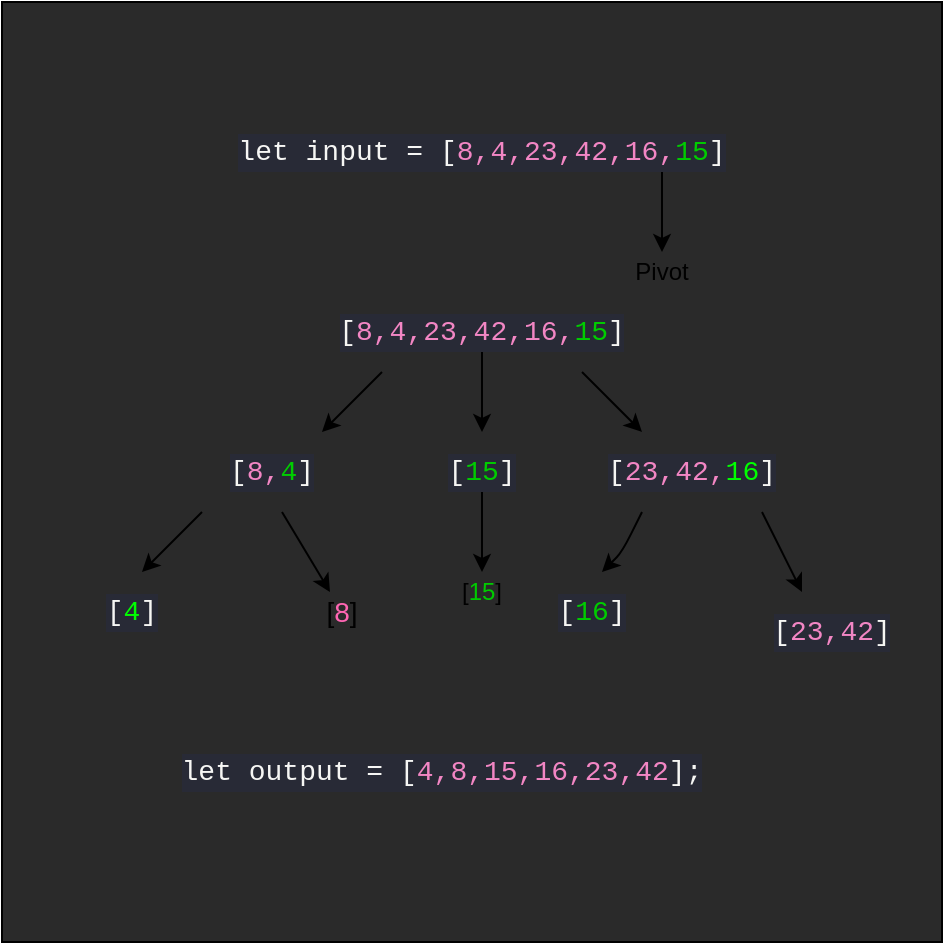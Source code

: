<mxfile version="13.6.5">
    <diagram id="O5_lj-iOAn1Sq2-WU8oz" name="Page-1">
        <mxGraphModel dx="822" dy="1483" grid="1" gridSize="10" guides="1" tooltips="1" connect="1" arrows="1" fold="1" page="1" pageScale="1" pageWidth="850" pageHeight="1100" background="none" math="0" shadow="0">
            <root>
                <mxCell id="0"/>
                <mxCell id="1" parent="0"/>
                <mxCell id="28" value="" style="whiteSpace=wrap;html=1;aspect=fixed;fillColor=#2a2a2a;" vertex="1" parent="1">
                    <mxGeometry x="10" y="-5" width="470" height="470" as="geometry"/>
                </mxCell>
                <mxCell id="2" value="&lt;div style=&quot;background-color: rgb(40 , 42 , 54) ; font-family: &amp;#34;consolas&amp;#34; , &amp;#34;courier new&amp;#34; , monospace ; font-size: 14px ; line-height: 19px&quot;&gt;&lt;font color=&quot;#f6f6f4&quot;&gt;let&amp;nbsp;input&amp;nbsp;=&amp;nbsp;[&lt;/font&gt;&lt;span style=&quot;color: rgb(242 , 134 , 196)&quot;&gt;8,4,23,42,16,&lt;/span&gt;&lt;font color=&quot;#00cc00&quot;&gt;15&lt;/font&gt;&lt;font color=&quot;#f6f6f4&quot;&gt;]&lt;/font&gt;&lt;/div&gt;" style="text;html=1;strokeColor=none;align=center;verticalAlign=middle;whiteSpace=wrap;rounded=0;fillColor=#2a2a2a;" vertex="1" parent="1">
                    <mxGeometry x="130" y="60" width="240" height="20" as="geometry"/>
                </mxCell>
                <mxCell id="7" value="" style="endArrow=classic;html=1;" edge="1" parent="1" target="8">
                    <mxGeometry width="50" height="50" relative="1" as="geometry">
                        <mxPoint x="340" y="80" as="sourcePoint"/>
                        <mxPoint x="340" y="120" as="targetPoint"/>
                        <Array as="points">
                            <mxPoint x="340" y="120"/>
                        </Array>
                    </mxGeometry>
                </mxCell>
                <mxCell id="8" value="Pivot" style="text;html=1;strokeColor=none;fillColor=none;align=center;verticalAlign=middle;whiteSpace=wrap;rounded=0;" vertex="1" parent="1">
                    <mxGeometry x="320" y="120" width="40" height="20" as="geometry"/>
                </mxCell>
                <mxCell id="15" style="edgeStyle=orthogonalEdgeStyle;rounded=0;orthogonalLoop=1;jettySize=auto;html=1;" edge="1" parent="1" source="9">
                    <mxGeometry relative="1" as="geometry">
                        <mxPoint x="250" y="210" as="targetPoint"/>
                    </mxGeometry>
                </mxCell>
                <mxCell id="9" value="&lt;div style=&quot;background-color: rgb(40 , 42 , 54) ; font-family: &amp;#34;consolas&amp;#34; , &amp;#34;courier new&amp;#34; , monospace ; font-size: 14px ; line-height: 19px&quot;&gt;&lt;font color=&quot;#f6f6f4&quot;&gt;[&lt;/font&gt;&lt;span style=&quot;color: rgb(242 , 134 , 196)&quot;&gt;8,4,23,42,16,&lt;/span&gt;&lt;font color=&quot;#00cc00&quot;&gt;15&lt;/font&gt;&lt;font color=&quot;#f6f6f4&quot;&gt;]&lt;/font&gt;&lt;/div&gt;" style="text;html=1;strokeColor=none;align=center;verticalAlign=middle;whiteSpace=wrap;rounded=0;fillColor=#2a2a2a;" vertex="1" parent="1">
                    <mxGeometry x="175" y="150" width="150" height="20" as="geometry"/>
                </mxCell>
                <mxCell id="10" value="" style="endArrow=classic;html=1;" edge="1" parent="1">
                    <mxGeometry width="50" height="50" relative="1" as="geometry">
                        <mxPoint x="200" y="180" as="sourcePoint"/>
                        <mxPoint x="170" y="210" as="targetPoint"/>
                    </mxGeometry>
                </mxCell>
                <mxCell id="11" value="" style="endArrow=classic;html=1;" edge="1" parent="1">
                    <mxGeometry width="50" height="50" relative="1" as="geometry">
                        <mxPoint x="300" y="180" as="sourcePoint"/>
                        <mxPoint x="330" y="210" as="targetPoint"/>
                    </mxGeometry>
                </mxCell>
                <mxCell id="12" value="&lt;div style=&quot;background-color: rgb(40 , 42 , 54) ; font-family: &amp;#34;consolas&amp;#34; , &amp;#34;courier new&amp;#34; , monospace ; font-size: 14px ; line-height: 19px&quot;&gt;&lt;font color=&quot;#f6f6f4&quot;&gt;[&lt;/font&gt;&lt;span style=&quot;color: rgb(242 , 134 , 196)&quot;&gt;8,&lt;/span&gt;&lt;font color=&quot;#00cc00&quot;&gt;4&lt;/font&gt;&lt;font color=&quot;#f6f6f4&quot;&gt;]&lt;/font&gt;&lt;/div&gt;" style="text;html=1;strokeColor=none;align=center;verticalAlign=middle;whiteSpace=wrap;rounded=0;fillColor=#2a2a2a;" vertex="1" parent="1">
                    <mxGeometry x="110" y="220" width="70" height="20" as="geometry"/>
                </mxCell>
                <mxCell id="13" value="&lt;div style=&quot;background-color: rgb(40 , 42 , 54) ; font-family: &amp;#34;consolas&amp;#34; , &amp;#34;courier new&amp;#34; , monospace ; font-size: 14px ; line-height: 19px&quot;&gt;&lt;font color=&quot;#f6f6f4&quot;&gt;[&lt;/font&gt;&lt;span style=&quot;color: rgb(242 , 134 , 196)&quot;&gt;23,42,&lt;/span&gt;&lt;font color=&quot;#00ff00&quot;&gt;16&lt;/font&gt;&lt;font color=&quot;#f6f6f4&quot;&gt;]&lt;/font&gt;&lt;/div&gt;" style="text;html=1;strokeColor=none;align=center;verticalAlign=middle;whiteSpace=wrap;rounded=0;fillColor=#2a2a2a;" vertex="1" parent="1">
                    <mxGeometry x="310" y="220" width="90" height="20" as="geometry"/>
                </mxCell>
                <mxCell id="22" style="edgeStyle=orthogonalEdgeStyle;rounded=0;orthogonalLoop=1;jettySize=auto;html=1;" edge="1" parent="1" source="14" target="25">
                    <mxGeometry relative="1" as="geometry">
                        <mxPoint x="250" y="290" as="targetPoint"/>
                    </mxGeometry>
                </mxCell>
                <mxCell id="14" value="&lt;div style=&quot;background-color: rgb(40 , 42 , 54) ; font-family: &amp;#34;consolas&amp;#34; , &amp;#34;courier new&amp;#34; , monospace ; font-size: 14px ; line-height: 19px&quot;&gt;&lt;font color=&quot;#f6f6f4&quot;&gt;[&lt;/font&gt;&lt;font color=&quot;#00cc00&quot;&gt;15&lt;/font&gt;&lt;font color=&quot;#f6f6f4&quot;&gt;]&lt;/font&gt;&lt;/div&gt;" style="text;html=1;strokeColor=none;align=center;verticalAlign=middle;whiteSpace=wrap;rounded=0;fillColor=#2a2a2a;" vertex="1" parent="1">
                    <mxGeometry x="215" y="220" width="70" height="20" as="geometry"/>
                </mxCell>
                <mxCell id="16" value="" style="endArrow=classic;html=1;" edge="1" parent="1">
                    <mxGeometry width="50" height="50" relative="1" as="geometry">
                        <mxPoint x="390" y="250" as="sourcePoint"/>
                        <mxPoint x="410" y="290" as="targetPoint"/>
                    </mxGeometry>
                </mxCell>
                <mxCell id="17" value="" style="endArrow=classic;html=1;" edge="1" parent="1">
                    <mxGeometry width="50" height="50" relative="1" as="geometry">
                        <mxPoint x="330" y="250" as="sourcePoint"/>
                        <mxPoint x="310" y="280" as="targetPoint"/>
                        <Array as="points">
                            <mxPoint x="320" y="270"/>
                        </Array>
                    </mxGeometry>
                </mxCell>
                <mxCell id="18" value="" style="endArrow=classic;html=1;" edge="1" parent="1">
                    <mxGeometry width="50" height="50" relative="1" as="geometry">
                        <mxPoint x="110" y="250" as="sourcePoint"/>
                        <mxPoint x="80" y="280" as="targetPoint"/>
                    </mxGeometry>
                </mxCell>
                <mxCell id="20" value="" style="endArrow=classic;html=1;" edge="1" parent="1" target="26">
                    <mxGeometry width="50" height="50" relative="1" as="geometry">
                        <mxPoint x="150" y="250" as="sourcePoint"/>
                        <mxPoint x="170" y="290" as="targetPoint"/>
                    </mxGeometry>
                </mxCell>
                <mxCell id="21" value="&lt;div style=&quot;background-color: rgb(40 , 42 , 54) ; font-family: &amp;#34;consolas&amp;#34; , &amp;#34;courier new&amp;#34; , monospace ; font-size: 14px ; line-height: 19px&quot;&gt;&lt;font color=&quot;#f6f6f4&quot;&gt;[&lt;/font&gt;&lt;font color=&quot;#00ff00&quot;&gt;4&lt;/font&gt;&lt;font color=&quot;#f6f6f4&quot;&gt;]&lt;/font&gt;&lt;/div&gt;" style="text;html=1;strokeColor=none;align=center;verticalAlign=middle;whiteSpace=wrap;rounded=0;fillColor=#2a2a2a;" vertex="1" parent="1">
                    <mxGeometry x="40" y="290" width="70" height="20" as="geometry"/>
                </mxCell>
                <mxCell id="23" value="&lt;div style=&quot;background-color: rgb(40 , 42 , 54) ; font-family: &amp;#34;consolas&amp;#34; , &amp;#34;courier new&amp;#34; , monospace ; font-size: 14px ; line-height: 19px&quot;&gt;&lt;font color=&quot;#f6f6f4&quot;&gt;[&lt;/font&gt;&lt;font color=&quot;#00cc00&quot;&gt;16&lt;/font&gt;&lt;font color=&quot;#f6f6f4&quot;&gt;]&lt;/font&gt;&lt;/div&gt;" style="text;html=1;strokeColor=none;align=center;verticalAlign=middle;whiteSpace=wrap;rounded=0;fillColor=#2a2a2a;" vertex="1" parent="1">
                    <mxGeometry x="260" y="290" width="90" height="20" as="geometry"/>
                </mxCell>
                <mxCell id="24" value="&lt;div style=&quot;background-color: rgb(40 , 42 , 54) ; font-family: &amp;#34;consolas&amp;#34; , &amp;#34;courier new&amp;#34; , monospace ; font-size: 14px ; line-height: 19px&quot;&gt;&lt;font color=&quot;#f6f6f4&quot;&gt;[&lt;/font&gt;&lt;span style=&quot;color: rgb(242 , 134 , 196)&quot;&gt;23,42&lt;/span&gt;&lt;font color=&quot;#f6f6f4&quot;&gt;]&lt;/font&gt;&lt;/div&gt;" style="text;html=1;strokeColor=none;align=center;verticalAlign=middle;whiteSpace=wrap;rounded=0;fillColor=#2a2a2a;" vertex="1" parent="1">
                    <mxGeometry x="380" y="300" width="90" height="20" as="geometry"/>
                </mxCell>
                <mxCell id="25" value="[&lt;font color=&quot;#00cc00&quot;&gt;15&lt;/font&gt;]" style="text;html=1;strokeColor=none;fillColor=none;align=center;verticalAlign=middle;whiteSpace=wrap;rounded=0;" vertex="1" parent="1">
                    <mxGeometry x="230" y="280" width="40" height="20" as="geometry"/>
                </mxCell>
                <mxCell id="26" value="&lt;font style=&quot;font-size: 14px&quot;&gt;[&lt;font style=&quot;font-size: 14px&quot; color=&quot;#ff66b3&quot;&gt;8&lt;/font&gt;]&lt;/font&gt;" style="text;html=1;strokeColor=none;fillColor=none;align=center;verticalAlign=middle;whiteSpace=wrap;rounded=0;" vertex="1" parent="1">
                    <mxGeometry x="160" y="290" width="40" height="20" as="geometry"/>
                </mxCell>
                <mxCell id="27" value="&lt;div style=&quot;background-color: rgb(40 , 42 , 54) ; font-family: &amp;#34;consolas&amp;#34; , &amp;#34;courier new&amp;#34; , monospace ; font-size: 14px ; line-height: 19px&quot;&gt;&lt;font color=&quot;#f6f6f4&quot;&gt;let output =&amp;nbsp;[&lt;/font&gt;&lt;font color=&quot;#f286c4&quot;&gt;4,8,15,16,23,42&lt;/font&gt;&lt;font color=&quot;#f6f6f4&quot;&gt;];&lt;/font&gt;&lt;/div&gt;" style="text;html=1;strokeColor=none;align=center;verticalAlign=middle;whiteSpace=wrap;rounded=0;fillColor=#2a2a2a;" vertex="1" parent="1">
                    <mxGeometry x="90" y="370" width="280" height="20" as="geometry"/>
                </mxCell>
            </root>
        </mxGraphModel>
    </diagram>
</mxfile>